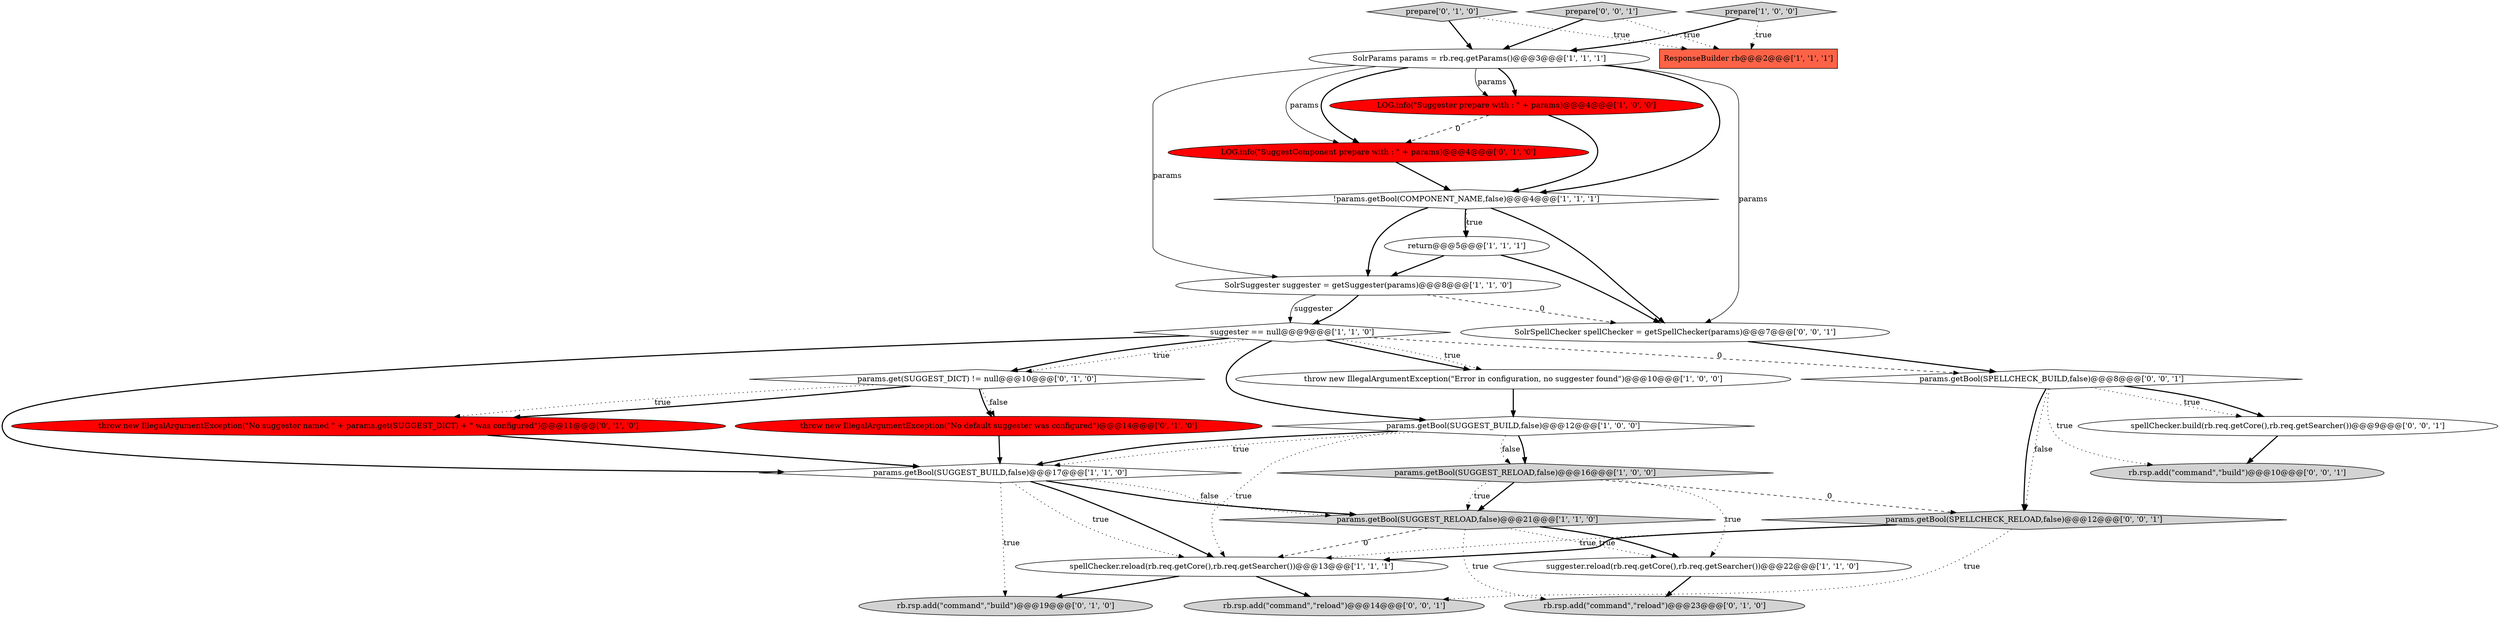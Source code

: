 digraph {
20 [style = filled, label = "LOG.info(\"SuggestComponent prepare with : \" + params)@@@4@@@['0', '1', '0']", fillcolor = red, shape = ellipse image = "AAA1AAABBB2BBB"];
27 [style = filled, label = "params.getBool(SPELLCHECK_BUILD,false)@@@8@@@['0', '0', '1']", fillcolor = white, shape = diamond image = "AAA0AAABBB3BBB"];
16 [style = filled, label = "prepare['0', '1', '0']", fillcolor = lightgray, shape = diamond image = "AAA0AAABBB2BBB"];
9 [style = filled, label = "params.getBool(SUGGEST_RELOAD,false)@@@16@@@['1', '0', '0']", fillcolor = lightgray, shape = diamond image = "AAA0AAABBB1BBB"];
4 [style = filled, label = "throw new IllegalArgumentException(\"Error in configuration, no suggester found\")@@@10@@@['1', '0', '0']", fillcolor = white, shape = ellipse image = "AAA0AAABBB1BBB"];
22 [style = filled, label = "rb.rsp.add(\"command\",\"reload\")@@@14@@@['0', '0', '1']", fillcolor = lightgray, shape = ellipse image = "AAA0AAABBB3BBB"];
25 [style = filled, label = "spellChecker.build(rb.req.getCore(),rb.req.getSearcher())@@@9@@@['0', '0', '1']", fillcolor = white, shape = ellipse image = "AAA0AAABBB3BBB"];
10 [style = filled, label = "SolrParams params = rb.req.getParams()@@@3@@@['1', '1', '1']", fillcolor = white, shape = ellipse image = "AAA0AAABBB1BBB"];
1 [style = filled, label = "suggester == null@@@9@@@['1', '1', '0']", fillcolor = white, shape = diamond image = "AAA0AAABBB1BBB"];
17 [style = filled, label = "params.get(SUGGEST_DICT) != null@@@10@@@['0', '1', '0']", fillcolor = white, shape = diamond image = "AAA0AAABBB2BBB"];
6 [style = filled, label = "prepare['1', '0', '0']", fillcolor = lightgray, shape = diamond image = "AAA0AAABBB1BBB"];
14 [style = filled, label = "params.getBool(SUGGEST_BUILD,false)@@@17@@@['1', '1', '0']", fillcolor = white, shape = diamond image = "AAA0AAABBB1BBB"];
21 [style = filled, label = "throw new IllegalArgumentException(\"No default suggester was configured\")@@@14@@@['0', '1', '0']", fillcolor = red, shape = ellipse image = "AAA1AAABBB2BBB"];
15 [style = filled, label = "throw new IllegalArgumentException(\"No suggester named \" + params.get(SUGGEST_DICT) + \" was configured\")@@@11@@@['0', '1', '0']", fillcolor = red, shape = ellipse image = "AAA1AAABBB2BBB"];
2 [style = filled, label = "SolrSuggester suggester = getSuggester(params)@@@8@@@['1', '1', '0']", fillcolor = white, shape = ellipse image = "AAA0AAABBB1BBB"];
24 [style = filled, label = "SolrSpellChecker spellChecker = getSpellChecker(params)@@@7@@@['0', '0', '1']", fillcolor = white, shape = ellipse image = "AAA0AAABBB3BBB"];
23 [style = filled, label = "params.getBool(SPELLCHECK_RELOAD,false)@@@12@@@['0', '0', '1']", fillcolor = lightgray, shape = diamond image = "AAA0AAABBB3BBB"];
19 [style = filled, label = "rb.rsp.add(\"command\",\"build\")@@@19@@@['0', '1', '0']", fillcolor = lightgray, shape = ellipse image = "AAA0AAABBB2BBB"];
28 [style = filled, label = "prepare['0', '0', '1']", fillcolor = lightgray, shape = diamond image = "AAA0AAABBB3BBB"];
18 [style = filled, label = "rb.rsp.add(\"command\",\"reload\")@@@23@@@['0', '1', '0']", fillcolor = lightgray, shape = ellipse image = "AAA0AAABBB2BBB"];
7 [style = filled, label = "spellChecker.reload(rb.req.getCore(),rb.req.getSearcher())@@@13@@@['1', '1', '1']", fillcolor = white, shape = ellipse image = "AAA0AAABBB1BBB"];
26 [style = filled, label = "rb.rsp.add(\"command\",\"build\")@@@10@@@['0', '0', '1']", fillcolor = lightgray, shape = ellipse image = "AAA0AAABBB3BBB"];
0 [style = filled, label = "LOG.info(\"Suggester prepare with : \" + params)@@@4@@@['1', '0', '0']", fillcolor = red, shape = ellipse image = "AAA1AAABBB1BBB"];
12 [style = filled, label = "return@@@5@@@['1', '1', '1']", fillcolor = white, shape = ellipse image = "AAA0AAABBB1BBB"];
13 [style = filled, label = "suggester.reload(rb.req.getCore(),rb.req.getSearcher())@@@22@@@['1', '1', '0']", fillcolor = white, shape = ellipse image = "AAA0AAABBB1BBB"];
3 [style = filled, label = "ResponseBuilder rb@@@2@@@['1', '1', '1']", fillcolor = tomato, shape = box image = "AAA0AAABBB1BBB"];
8 [style = filled, label = "!params.getBool(COMPONENT_NAME,false)@@@4@@@['1', '1', '1']", fillcolor = white, shape = diamond image = "AAA0AAABBB1BBB"];
5 [style = filled, label = "params.getBool(SUGGEST_BUILD,false)@@@12@@@['1', '0', '0']", fillcolor = white, shape = diamond image = "AAA0AAABBB1BBB"];
11 [style = filled, label = "params.getBool(SUGGEST_RELOAD,false)@@@21@@@['1', '1', '0']", fillcolor = lightgray, shape = diamond image = "AAA0AAABBB1BBB"];
1->5 [style = bold, label=""];
5->14 [style = dotted, label="true"];
1->4 [style = bold, label=""];
10->20 [style = bold, label=""];
14->19 [style = dotted, label="true"];
9->11 [style = bold, label=""];
28->10 [style = bold, label=""];
5->9 [style = bold, label=""];
15->14 [style = bold, label=""];
1->17 [style = dotted, label="true"];
27->25 [style = dotted, label="true"];
16->10 [style = bold, label=""];
23->22 [style = dotted, label="true"];
11->7 [style = dashed, label="0"];
2->1 [style = bold, label=""];
28->3 [style = dotted, label="true"];
27->26 [style = dotted, label="true"];
1->27 [style = dashed, label="0"];
9->11 [style = dotted, label="true"];
1->4 [style = dotted, label="true"];
11->13 [style = dotted, label="true"];
5->14 [style = bold, label=""];
12->24 [style = bold, label=""];
11->18 [style = dotted, label="true"];
23->7 [style = dotted, label="true"];
0->20 [style = dashed, label="0"];
16->3 [style = dotted, label="true"];
27->23 [style = dotted, label="false"];
9->23 [style = dashed, label="0"];
1->17 [style = bold, label=""];
14->7 [style = bold, label=""];
7->22 [style = bold, label=""];
12->2 [style = bold, label=""];
20->8 [style = bold, label=""];
17->15 [style = dotted, label="true"];
8->12 [style = dotted, label="true"];
10->8 [style = bold, label=""];
8->2 [style = bold, label=""];
17->21 [style = dotted, label="false"];
5->7 [style = dotted, label="true"];
6->10 [style = bold, label=""];
9->13 [style = dotted, label="true"];
11->13 [style = bold, label=""];
10->0 [style = bold, label=""];
25->26 [style = bold, label=""];
0->8 [style = bold, label=""];
17->15 [style = bold, label=""];
14->7 [style = dotted, label="true"];
5->9 [style = dotted, label="false"];
10->2 [style = solid, label="params"];
1->14 [style = bold, label=""];
27->23 [style = bold, label=""];
23->7 [style = bold, label=""];
13->18 [style = bold, label=""];
10->24 [style = solid, label="params"];
2->24 [style = dashed, label="0"];
6->3 [style = dotted, label="true"];
2->1 [style = solid, label="suggester"];
14->11 [style = dotted, label="false"];
14->11 [style = bold, label=""];
4->5 [style = bold, label=""];
17->21 [style = bold, label=""];
7->19 [style = bold, label=""];
8->12 [style = bold, label=""];
24->27 [style = bold, label=""];
27->25 [style = bold, label=""];
10->0 [style = solid, label="params"];
10->20 [style = solid, label="params"];
21->14 [style = bold, label=""];
8->24 [style = bold, label=""];
}
